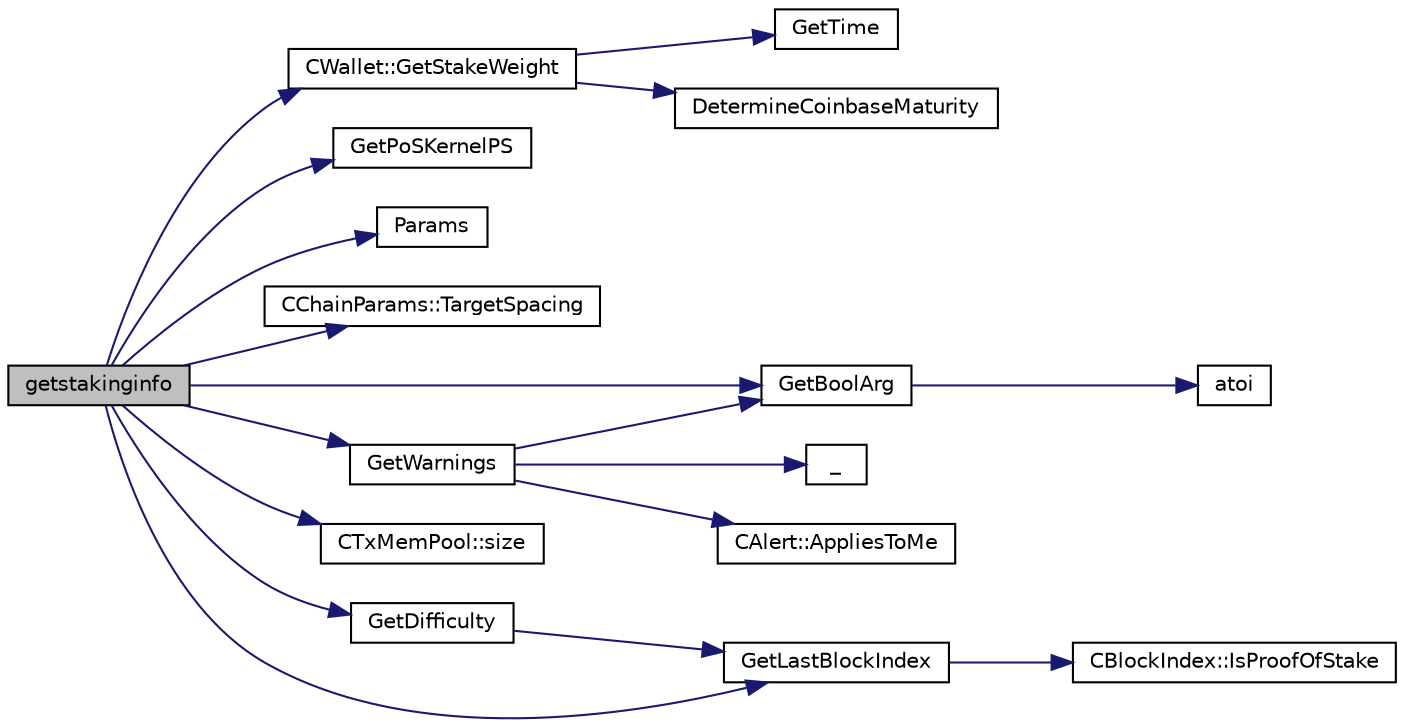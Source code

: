 digraph "getstakinginfo"
{
  edge [fontname="Helvetica",fontsize="10",labelfontname="Helvetica",labelfontsize="10"];
  node [fontname="Helvetica",fontsize="10",shape=record];
  rankdir="LR";
  Node76 [label="getstakinginfo",height=0.2,width=0.4,color="black", fillcolor="grey75", style="filled", fontcolor="black"];
  Node76 -> Node77 [color="midnightblue",fontsize="10",style="solid",fontname="Helvetica"];
  Node77 [label="CWallet::GetStakeWeight",height=0.2,width=0.4,color="black", fillcolor="white", style="filled",URL="$d2/de5/class_c_wallet.html#aa3ee5954431d4c49ecbd4d513f467f2b"];
  Node77 -> Node78 [color="midnightblue",fontsize="10",style="solid",fontname="Helvetica"];
  Node78 [label="GetTime",height=0.2,width=0.4,color="black", fillcolor="white", style="filled",URL="$df/d2d/util_8cpp.html#a46fac5fba8ba905b5f9acb364f5d8c6f"];
  Node77 -> Node79 [color="midnightblue",fontsize="10",style="solid",fontname="Helvetica"];
  Node79 [label="DetermineCoinbaseMaturity",height=0.2,width=0.4,color="black", fillcolor="white", style="filled",URL="$d1/d08/proofs_8cpp.html#a97478c8207cae73889a6b1fbbc3c67e3",tooltip="Determine Coinbase Maturity (generally not a good idea - done so to increase speed) ..."];
  Node76 -> Node80 [color="midnightblue",fontsize="10",style="solid",fontname="Helvetica"];
  Node80 [label="GetPoSKernelPS",height=0.2,width=0.4,color="black", fillcolor="white", style="filled",URL="$df/d01/iongui_8cpp.html#a8de51dc4945be68c0581e328efb8c9ab"];
  Node76 -> Node81 [color="midnightblue",fontsize="10",style="solid",fontname="Helvetica"];
  Node81 [label="Params",height=0.2,width=0.4,color="black", fillcolor="white", style="filled",URL="$df/dbf/chainparams_8cpp.html#ace5c5b706d71a324a417dd2db394fd4a",tooltip="Return the currently selected parameters. "];
  Node76 -> Node82 [color="midnightblue",fontsize="10",style="solid",fontname="Helvetica"];
  Node82 [label="CChainParams::TargetSpacing",height=0.2,width=0.4,color="black", fillcolor="white", style="filled",URL="$d1/d4f/class_c_chain_params.html#a15f2665cd555d316b2f93d842f1975ee"];
  Node76 -> Node83 [color="midnightblue",fontsize="10",style="solid",fontname="Helvetica"];
  Node83 [label="GetBoolArg",height=0.2,width=0.4,color="black", fillcolor="white", style="filled",URL="$df/d2d/util_8cpp.html#a64d956f1dda7f9a80ab5d594532b906d",tooltip="Return boolean argument or default value. "];
  Node83 -> Node84 [color="midnightblue",fontsize="10",style="solid",fontname="Helvetica"];
  Node84 [label="atoi",height=0.2,width=0.4,color="black", fillcolor="white", style="filled",URL="$d8/d3c/util_8h.html#aa5ce96ec36f4413f820cec9c1831c070"];
  Node76 -> Node85 [color="midnightblue",fontsize="10",style="solid",fontname="Helvetica"];
  Node85 [label="GetWarnings",height=0.2,width=0.4,color="black", fillcolor="white", style="filled",URL="$df/d0a/main_8cpp.html#a70b1d1b79f1c760e65c960713b87b732"];
  Node85 -> Node83 [color="midnightblue",fontsize="10",style="solid",fontname="Helvetica"];
  Node85 -> Node86 [color="midnightblue",fontsize="10",style="solid",fontname="Helvetica"];
  Node86 [label="_",height=0.2,width=0.4,color="black", fillcolor="white", style="filled",URL="$d9/d6d/ui__interface_8h.html#aad133bb6103b53cebf03fd01e2f11ba1",tooltip="Translation function: Call Translate signal on UI interface, which returns a boost::optional result..."];
  Node85 -> Node87 [color="midnightblue",fontsize="10",style="solid",fontname="Helvetica"];
  Node87 [label="CAlert::AppliesToMe",height=0.2,width=0.4,color="black", fillcolor="white", style="filled",URL="$db/dff/class_c_alert.html#aba79cc9e957446fe93f05cb18f12b24b"];
  Node76 -> Node88 [color="midnightblue",fontsize="10",style="solid",fontname="Helvetica"];
  Node88 [label="CTxMemPool::size",height=0.2,width=0.4,color="black", fillcolor="white", style="filled",URL="$db/d98/class_c_tx_mem_pool.html#ad6913ee0f301da884acbc3970ad49358"];
  Node76 -> Node89 [color="midnightblue",fontsize="10",style="solid",fontname="Helvetica"];
  Node89 [label="GetDifficulty",height=0.2,width=0.4,color="black", fillcolor="white", style="filled",URL="$d0/d47/rpcblockchain_8cpp.html#a65a78b16d228932a6142656509a8bce4"];
  Node89 -> Node90 [color="midnightblue",fontsize="10",style="solid",fontname="Helvetica"];
  Node90 [label="GetLastBlockIndex",height=0.2,width=0.4,color="black", fillcolor="white", style="filled",URL="$df/d0a/main_8cpp.html#a67a2382a391340c12c45961f3b8c66e8"];
  Node90 -> Node91 [color="midnightblue",fontsize="10",style="solid",fontname="Helvetica"];
  Node91 [label="CBlockIndex::IsProofOfStake",height=0.2,width=0.4,color="black", fillcolor="white", style="filled",URL="$d3/dbd/class_c_block_index.html#a2438a891e9d43821c0d99e1bdac56fde"];
  Node76 -> Node90 [color="midnightblue",fontsize="10",style="solid",fontname="Helvetica"];
}

